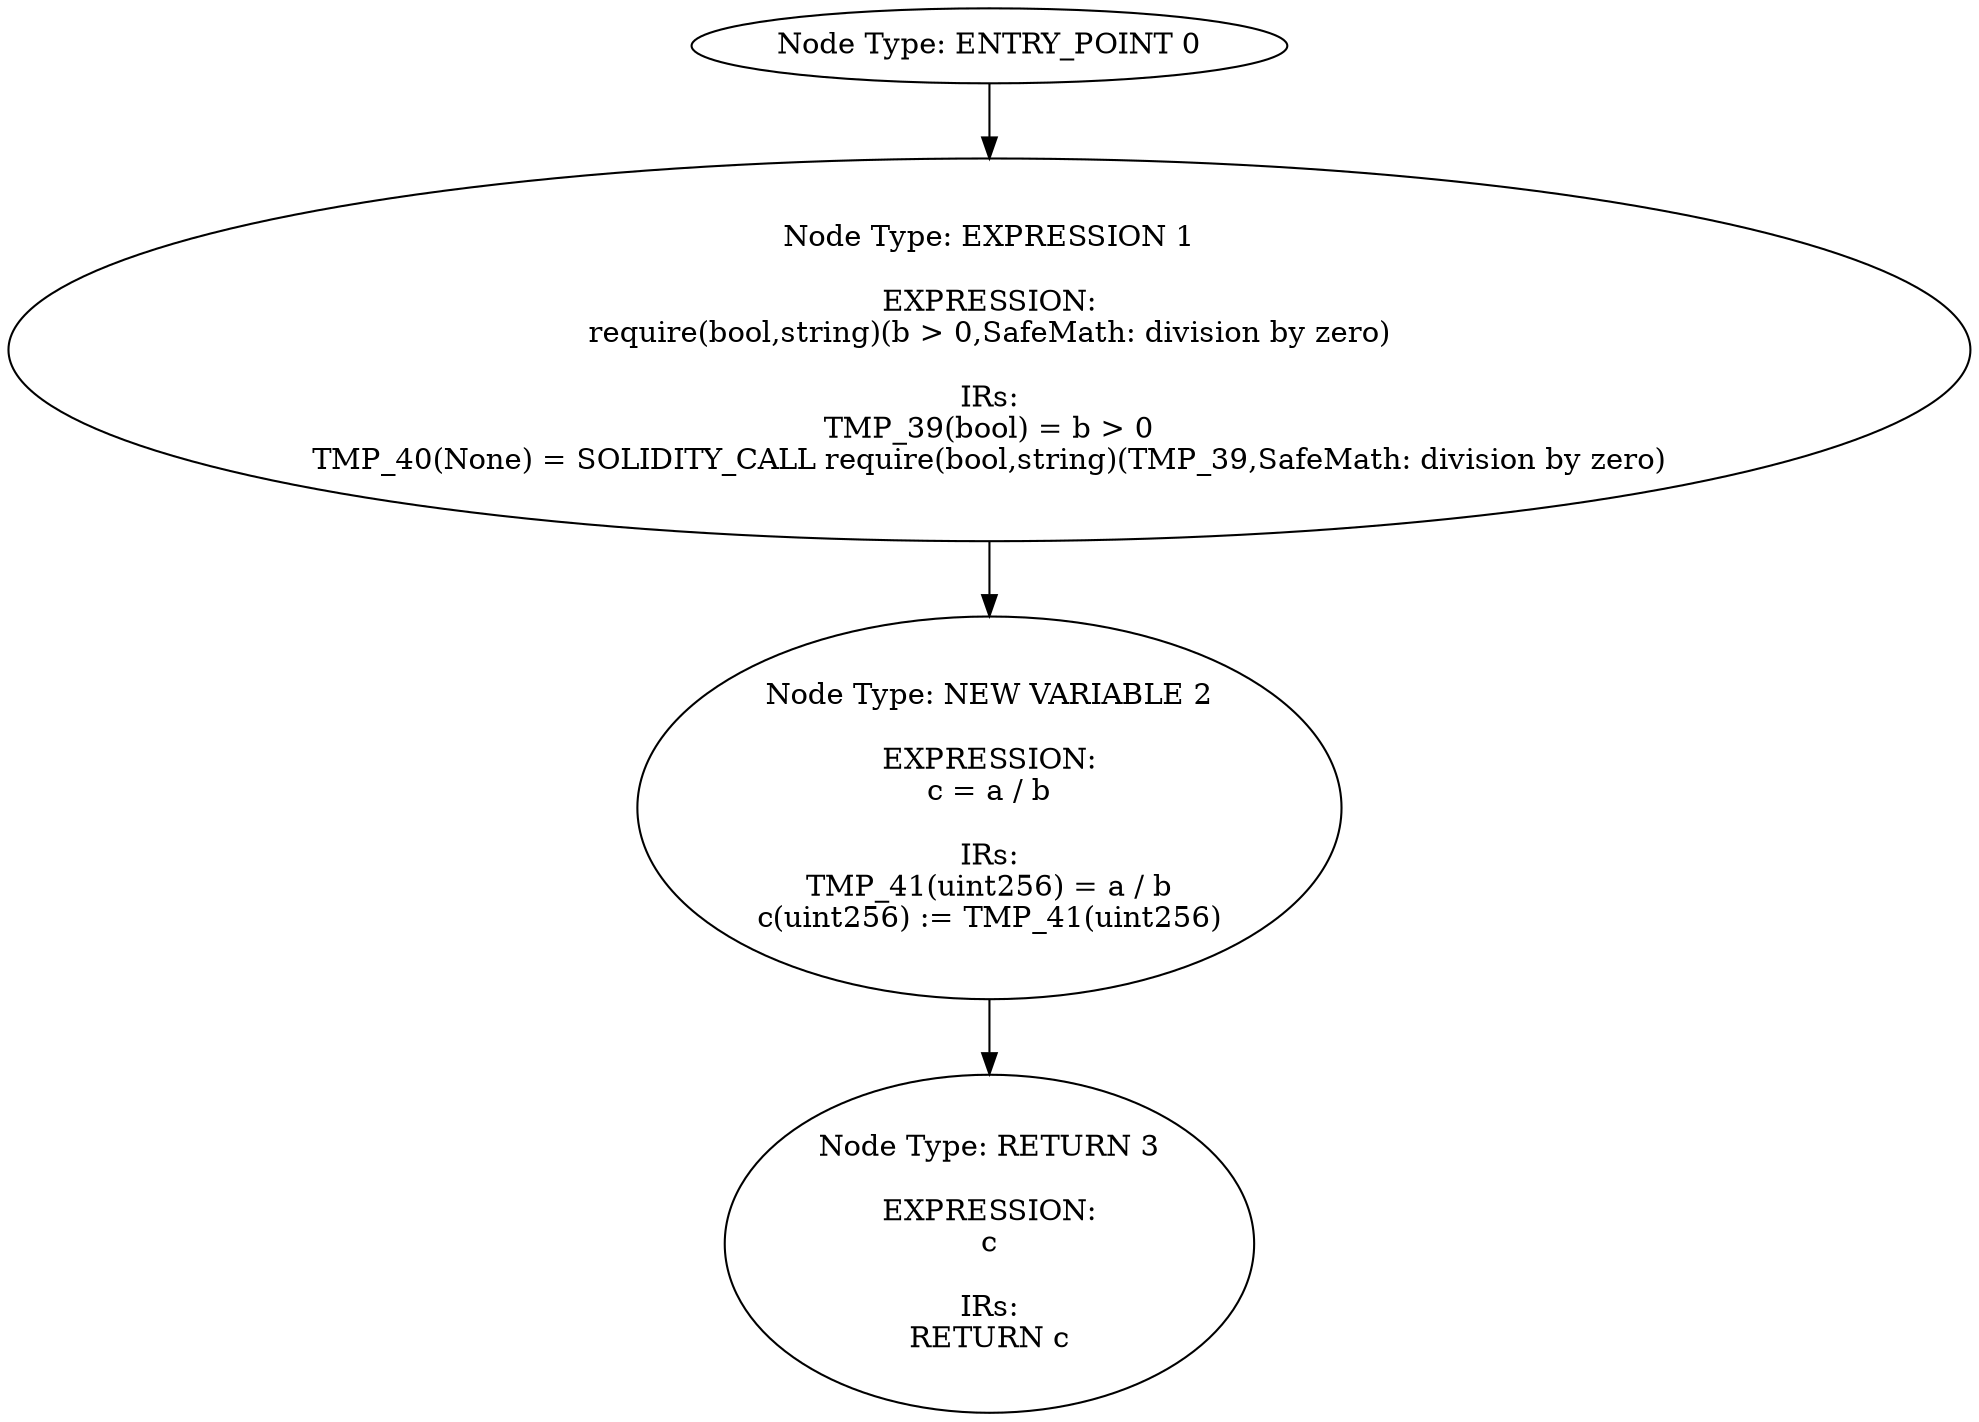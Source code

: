 digraph{
0[label="Node Type: ENTRY_POINT 0
"];
0->1;
1[label="Node Type: EXPRESSION 1

EXPRESSION:
require(bool,string)(b > 0,SafeMath: division by zero)

IRs:
TMP_39(bool) = b > 0
TMP_40(None) = SOLIDITY_CALL require(bool,string)(TMP_39,SafeMath: division by zero)"];
1->2;
2[label="Node Type: NEW VARIABLE 2

EXPRESSION:
c = a / b

IRs:
TMP_41(uint256) = a / b
c(uint256) := TMP_41(uint256)"];
2->3;
3[label="Node Type: RETURN 3

EXPRESSION:
c

IRs:
RETURN c"];
}
